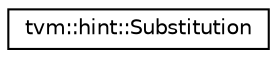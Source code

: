 digraph "Graphical Class Hierarchy"
{
  edge [fontname="Helvetica",fontsize="10",labelfontname="Helvetica",labelfontsize="10"];
  node [fontname="Helvetica",fontsize="10",shape=record];
  rankdir="LR";
  Node0 [label="tvm::hint::Substitution",height=0.2,width=0.4,color="black", fillcolor="white", style="filled",URL="$classtvm_1_1hint_1_1Substitution.html"];
}
